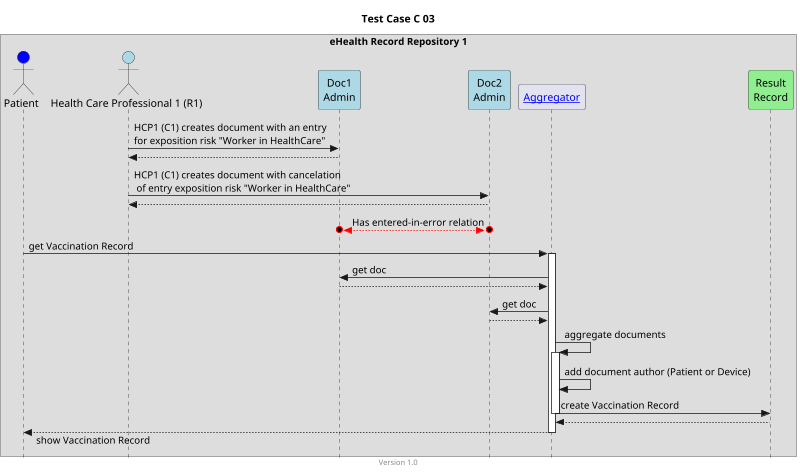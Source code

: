 @startuml
title Test Case C 03
footer Version 1.0
skinparam responseMessageBelowArrow true
skinparam style strictuml
scale max 800 width


box "eHealth Record Repository 1"
actor "Patient" as PAT #blue
actor "Health Care Professional 1 (R1)" as HCP1_C1 #lightblue
participant "Doc1\nAdmin" as Doc1 #lightblue
participant "Doc2\nAdmin" as Doc2 #lightblue
participant "[[aggregator.html Aggregator]]" as AGG
participant "Result\nRecord" as RES #lightgreen
end box

HCP1_C1 -> Doc1: HCP1 (C1) creates document with an entry\nfor exposition risk "Worker in HealthCare"
HCP1_C1 <-- Doc1

HCP1_C1 -> Doc2: HCP1 (C1) creates document with cancelation\n of entry exposition risk "Worker in HealthCare"
HCP1_C1 <-- Doc2

Doc2 o<-[#red]->o Doc1: Has entered-in-error relation

PAT -> AGG: get Vaccination Record
activate AGG

AGG -> Doc1: get doc
AGG <-- Doc1

AGG -> Doc2: get doc
AGG <-- Doc2
 
AGG -> AGG: aggregate documents 
activate AGG
AGG -> AGG: add document author (Patient or Device)
AGG -> RES: create Vaccination Record
deactivate AGG
AGG <-- RES

PAT <-- AGG: show Vaccination Record
deactivate AGG


@enduml
